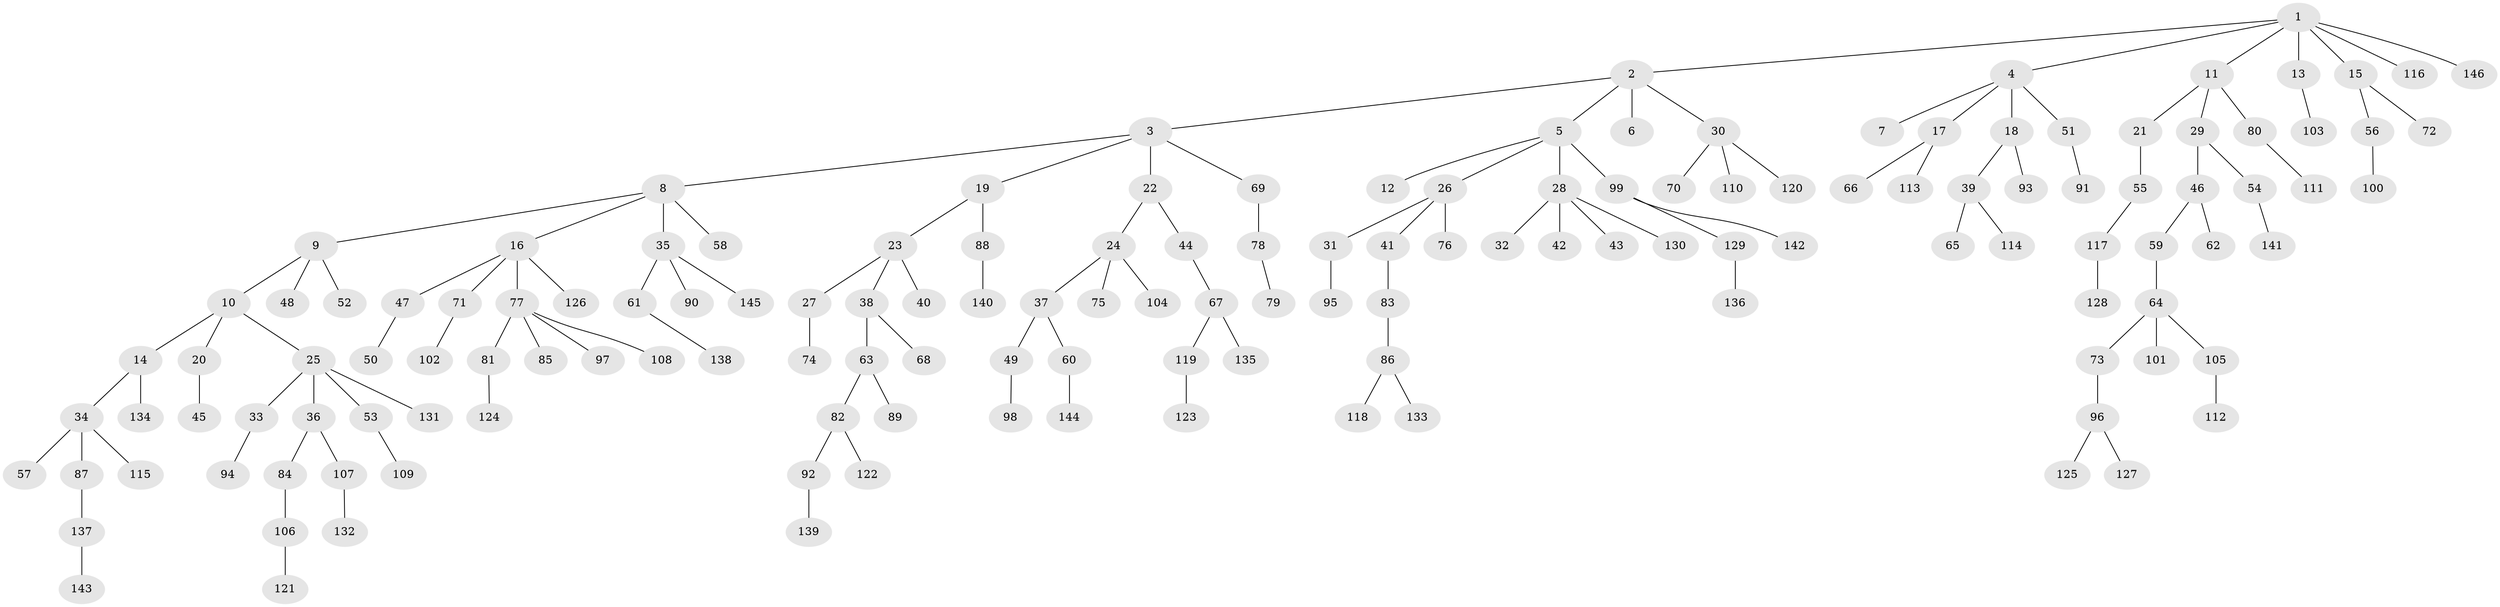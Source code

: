 // coarse degree distribution, {1: 0.4827586206896552, 6: 0.017241379310344827, 4: 0.08620689655172414, 2: 0.27586206896551724, 3: 0.10344827586206896, 5: 0.034482758620689655}
// Generated by graph-tools (version 1.1) at 2025/37/03/04/25 23:37:29]
// undirected, 146 vertices, 145 edges
graph export_dot {
  node [color=gray90,style=filled];
  1;
  2;
  3;
  4;
  5;
  6;
  7;
  8;
  9;
  10;
  11;
  12;
  13;
  14;
  15;
  16;
  17;
  18;
  19;
  20;
  21;
  22;
  23;
  24;
  25;
  26;
  27;
  28;
  29;
  30;
  31;
  32;
  33;
  34;
  35;
  36;
  37;
  38;
  39;
  40;
  41;
  42;
  43;
  44;
  45;
  46;
  47;
  48;
  49;
  50;
  51;
  52;
  53;
  54;
  55;
  56;
  57;
  58;
  59;
  60;
  61;
  62;
  63;
  64;
  65;
  66;
  67;
  68;
  69;
  70;
  71;
  72;
  73;
  74;
  75;
  76;
  77;
  78;
  79;
  80;
  81;
  82;
  83;
  84;
  85;
  86;
  87;
  88;
  89;
  90;
  91;
  92;
  93;
  94;
  95;
  96;
  97;
  98;
  99;
  100;
  101;
  102;
  103;
  104;
  105;
  106;
  107;
  108;
  109;
  110;
  111;
  112;
  113;
  114;
  115;
  116;
  117;
  118;
  119;
  120;
  121;
  122;
  123;
  124;
  125;
  126;
  127;
  128;
  129;
  130;
  131;
  132;
  133;
  134;
  135;
  136;
  137;
  138;
  139;
  140;
  141;
  142;
  143;
  144;
  145;
  146;
  1 -- 2;
  1 -- 4;
  1 -- 11;
  1 -- 13;
  1 -- 15;
  1 -- 116;
  1 -- 146;
  2 -- 3;
  2 -- 5;
  2 -- 6;
  2 -- 30;
  3 -- 8;
  3 -- 19;
  3 -- 22;
  3 -- 69;
  4 -- 7;
  4 -- 17;
  4 -- 18;
  4 -- 51;
  5 -- 12;
  5 -- 26;
  5 -- 28;
  5 -- 99;
  8 -- 9;
  8 -- 16;
  8 -- 35;
  8 -- 58;
  9 -- 10;
  9 -- 48;
  9 -- 52;
  10 -- 14;
  10 -- 20;
  10 -- 25;
  11 -- 21;
  11 -- 29;
  11 -- 80;
  13 -- 103;
  14 -- 34;
  14 -- 134;
  15 -- 56;
  15 -- 72;
  16 -- 47;
  16 -- 71;
  16 -- 77;
  16 -- 126;
  17 -- 66;
  17 -- 113;
  18 -- 39;
  18 -- 93;
  19 -- 23;
  19 -- 88;
  20 -- 45;
  21 -- 55;
  22 -- 24;
  22 -- 44;
  23 -- 27;
  23 -- 38;
  23 -- 40;
  24 -- 37;
  24 -- 75;
  24 -- 104;
  25 -- 33;
  25 -- 36;
  25 -- 53;
  25 -- 131;
  26 -- 31;
  26 -- 41;
  26 -- 76;
  27 -- 74;
  28 -- 32;
  28 -- 42;
  28 -- 43;
  28 -- 130;
  29 -- 46;
  29 -- 54;
  30 -- 70;
  30 -- 110;
  30 -- 120;
  31 -- 95;
  33 -- 94;
  34 -- 57;
  34 -- 87;
  34 -- 115;
  35 -- 61;
  35 -- 90;
  35 -- 145;
  36 -- 84;
  36 -- 107;
  37 -- 49;
  37 -- 60;
  38 -- 63;
  38 -- 68;
  39 -- 65;
  39 -- 114;
  41 -- 83;
  44 -- 67;
  46 -- 59;
  46 -- 62;
  47 -- 50;
  49 -- 98;
  51 -- 91;
  53 -- 109;
  54 -- 141;
  55 -- 117;
  56 -- 100;
  59 -- 64;
  60 -- 144;
  61 -- 138;
  63 -- 82;
  63 -- 89;
  64 -- 73;
  64 -- 101;
  64 -- 105;
  67 -- 119;
  67 -- 135;
  69 -- 78;
  71 -- 102;
  73 -- 96;
  77 -- 81;
  77 -- 85;
  77 -- 97;
  77 -- 108;
  78 -- 79;
  80 -- 111;
  81 -- 124;
  82 -- 92;
  82 -- 122;
  83 -- 86;
  84 -- 106;
  86 -- 118;
  86 -- 133;
  87 -- 137;
  88 -- 140;
  92 -- 139;
  96 -- 125;
  96 -- 127;
  99 -- 129;
  99 -- 142;
  105 -- 112;
  106 -- 121;
  107 -- 132;
  117 -- 128;
  119 -- 123;
  129 -- 136;
  137 -- 143;
}
